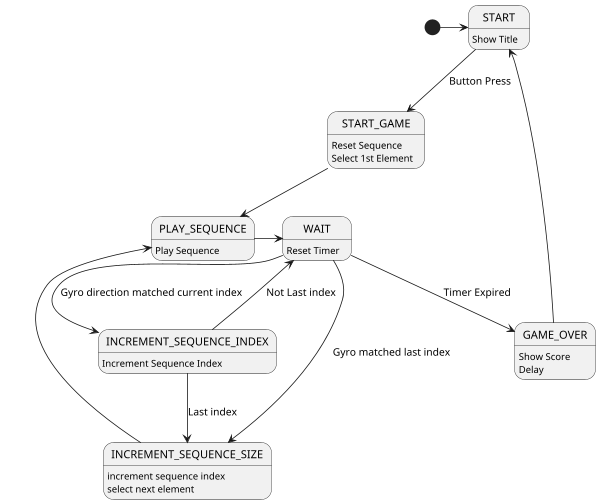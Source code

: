 ```plantuml
@startuml
scale 600 width

[*] -> START
START: Show Title
START --> START_GAME : Button Press
START_GAME: Reset Sequence
START_GAME: Select 1st Element
START_GAME --> PLAY_SEQUENCE
PLAY_SEQUENCE: Play Sequence
PLAY_SEQUENCE-> WAIT
WAIT: Reset Timer
WAIT --> GAME_OVER : Timer Expired
GAME_OVER: Show Score
GAME_OVER: Delay
GAME_OVER-> START
WAIT-->INCREMENT_SEQUENCE_INDEX: Gyro direction matched current index
WAIT-->INCREMENT_SEQUENCE_SIZE: Gyro matched last index
INCREMENT_SEQUENCE_INDEX: Increment Sequence Index
INCREMENT_SEQUENCE_INDEX-> WAIT: Not Last index
INCREMENT_SEQUENCE_INDEX--> INCREMENT_SEQUENCE_SIZE: Last index
INCREMENT_SEQUENCE_SIZE: increment sequence index
INCREMENT_SEQUENCE_SIZE: select next element
INCREMENT_SEQUENCE_SIZE-> PLAY_SEQUENCE

@end_uml
